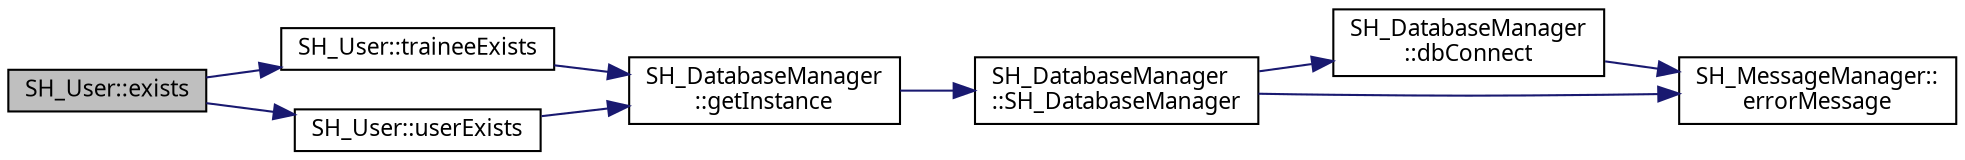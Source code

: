 digraph "SH_User::exists"
{
 // INTERACTIVE_SVG=YES
  bgcolor="transparent";
  edge [fontname="Verdana",fontsize="11",labelfontname="Verdana",labelfontsize="11"];
  node [fontname="Verdana",fontsize="11",shape=record];
  rankdir="LR";
  Node1 [label="SH_User::exists",height=0.2,width=0.4,color="black", fillcolor="grey75", style="filled" fontcolor="black"];
  Node1 -> Node2 [color="midnightblue",fontsize="11",style="solid",fontname="Verdana"];
  Node2 [label="SH_User::traineeExists",height=0.2,width=0.4,color="black",URL="$classSH__User.html#adfc35c967cb405f4a14886676612fbb7"];
  Node2 -> Node3 [color="midnightblue",fontsize="11",style="solid",fontname="Verdana"];
  Node3 [label="SH_DatabaseManager\l::getInstance",height=0.2,width=0.4,color="black",URL="$classSH__DatabaseManager.html#a31198eb4de0f8b18e3fa0eed09f24d19"];
  Node3 -> Node4 [color="midnightblue",fontsize="11",style="solid",fontname="Verdana"];
  Node4 [label="SH_DatabaseManager\l::SH_DatabaseManager",height=0.2,width=0.4,color="black",URL="$classSH__DatabaseManager.html#a7b5d0e372c153eb59cdab98588994904"];
  Node4 -> Node5 [color="midnightblue",fontsize="11",style="solid",fontname="Verdana"];
  Node5 [label="SH_DatabaseManager\l::dbConnect",height=0.2,width=0.4,color="black",URL="$classSH__DatabaseManager.html#ab634ce39ef483e7ad2fe08d4b8ba74f7"];
  Node5 -> Node6 [color="midnightblue",fontsize="11",style="solid",fontname="Verdana"];
  Node6 [label="SH_MessageManager::\lerrorMessage",height=0.2,width=0.4,color="black",URL="$classSH__MessageManager.html#a0cb4f06cf67539457482ba1c8544eb06"];
  Node4 -> Node6 [color="midnightblue",fontsize="11",style="solid",fontname="Verdana"];
  Node1 -> Node7 [color="midnightblue",fontsize="11",style="solid",fontname="Verdana"];
  Node7 [label="SH_User::userExists",height=0.2,width=0.4,color="black",URL="$classSH__User.html#a64161b35866b1c635d5f4214095a2b1e"];
  Node7 -> Node3 [color="midnightblue",fontsize="11",style="solid",fontname="Verdana"];
}
